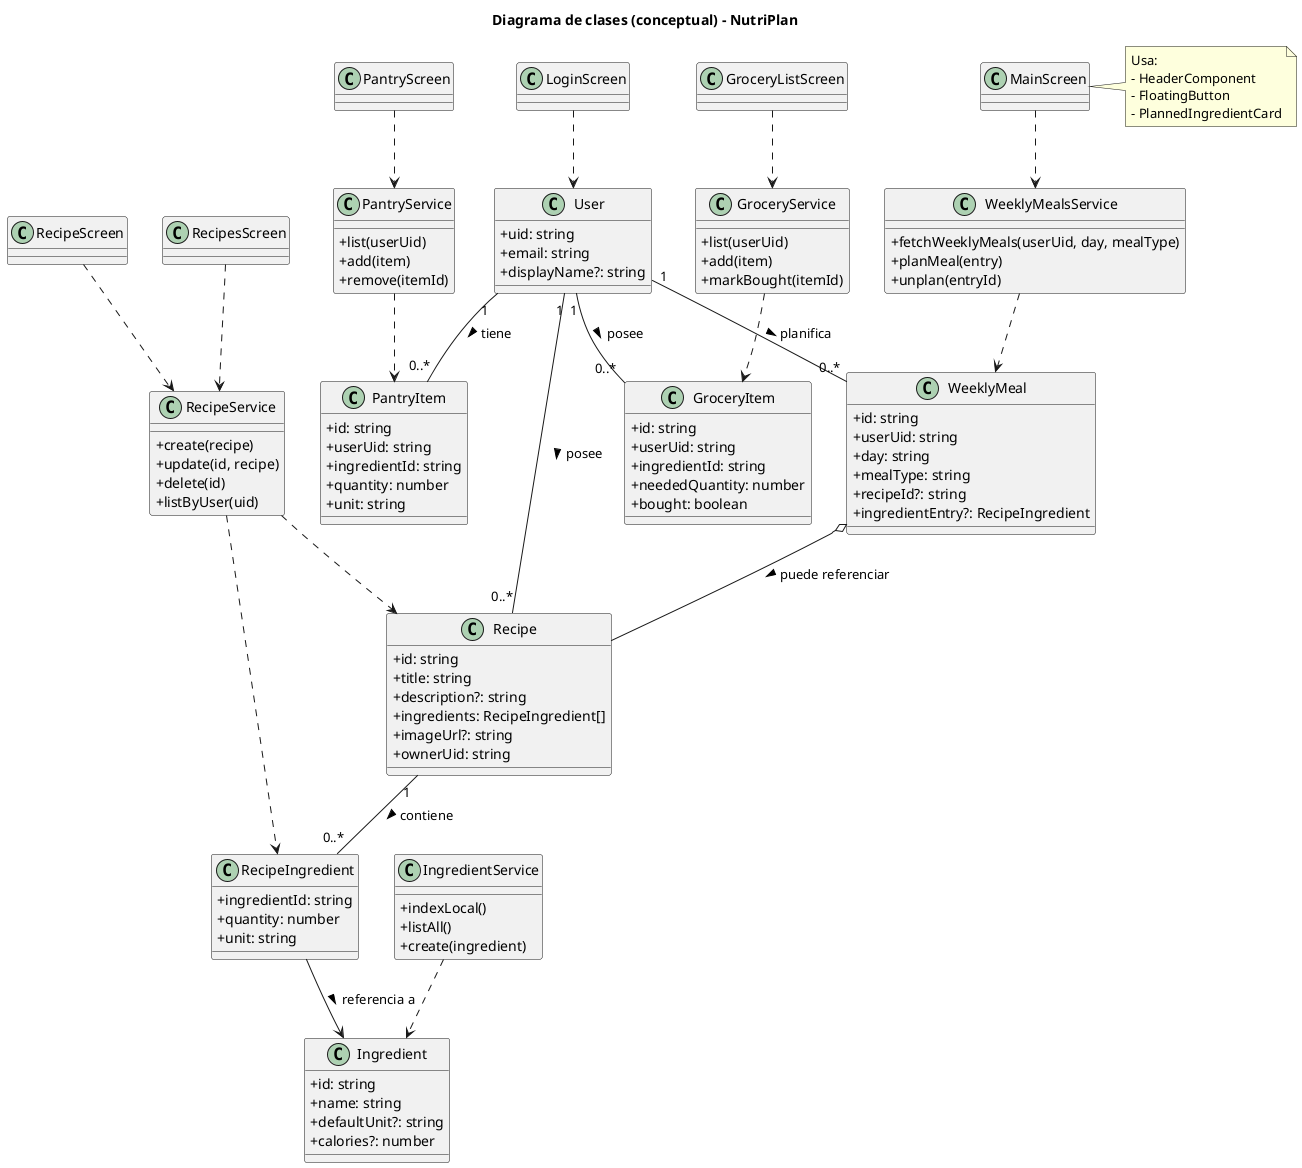 ' ruta del fichero: latex/figures/class_diagram.puml
@startuml
skinparam classAttributeIconSize 0
title Diagrama de clases (conceptual) - NutriPlan

' Entidades de dominio (basadas en src/Types/Types.tsx)
class User {
  +uid: string
  +email: string
  +displayName?: string
}

class Recipe {
  +id: string
  +title: string
  +description?: string
  +ingredients: RecipeIngredient[]
  +imageUrl?: string
  +ownerUid: string
}

class Ingredient {
  +id: string
  +name: string
  +defaultUnit?: string
  +calories?: number
}

class RecipeIngredient {
  +ingredientId: string
  +quantity: number
  +unit: string
}

class WeeklyMeal {
  +id: string
  +userUid: string
  +day: string
  +mealType: string
  +recipeId?: string
  +ingredientEntry?: RecipeIngredient
}

class PantryItem {
  +id: string
  +userUid: string
  +ingredientId: string
  +quantity: number
  +unit: string
}

class GroceryItem {
  +id: string
  +userUid: string
  +ingredientId: string
  +neededQuantity: number
  +bought: boolean
}

' Servicios (capa Services/)
class RecipeService {
  +create(recipe)
  +update(id, recipe)
  +delete(id)
  +listByUser(uid)
}

class IngredientService {
  +indexLocal()
  +listAll()
  +create(ingredient)
}

class WeeklyMealsService {
  +fetchWeeklyMeals(userUid, day, mealType)
  +planMeal(entry)
  +unplan(entryId)
}

class PantryService {
  +list(userUid)
  +add(item)
  +remove(itemId)
}

class GroceryService {
  +list(userUid)
  +add(item)
  +markBought(itemId)
}

' Relaciones entre entidades
User "1" -- "0..*" Recipe : posee >
Recipe "1" -- "0..*" RecipeIngredient : contiene >
RecipeIngredient --> Ingredient : referencia a >
User "1" -- "0..*" WeeklyMeal : planifica >
WeeklyMeal o-- Recipe : puede referenciar >
User "1" -- "0..*" PantryItem : tiene >
User "1" -- "0..*" GroceryItem : posee >

' Servicios gestionan entidades
RecipeService ..> Recipe
RecipeService ..> RecipeIngredient
IngredientService ..> Ingredient
WeeklyMealsService ..> WeeklyMeal
PantryService ..> PantryItem
GroceryService ..> GroceryItem

' Controladores / Vistas (Components / Screens)
class MainScreen
class RecipesScreen
class RecipeScreen
class PantryScreen
class GroceryListScreen
class LoginScreen

' Relación UI -> servicios
MainScreen ..> WeeklyMealsService
RecipesScreen ..> RecipeService
RecipeScreen ..> RecipeService
PantryScreen ..> PantryService
GroceryListScreen ..> GroceryService
LoginScreen ..> User

note right of MainScreen
  Usa:
  - HeaderComponent
  - FloatingButton
  - PlannedIngredientCard
end note

@enduml